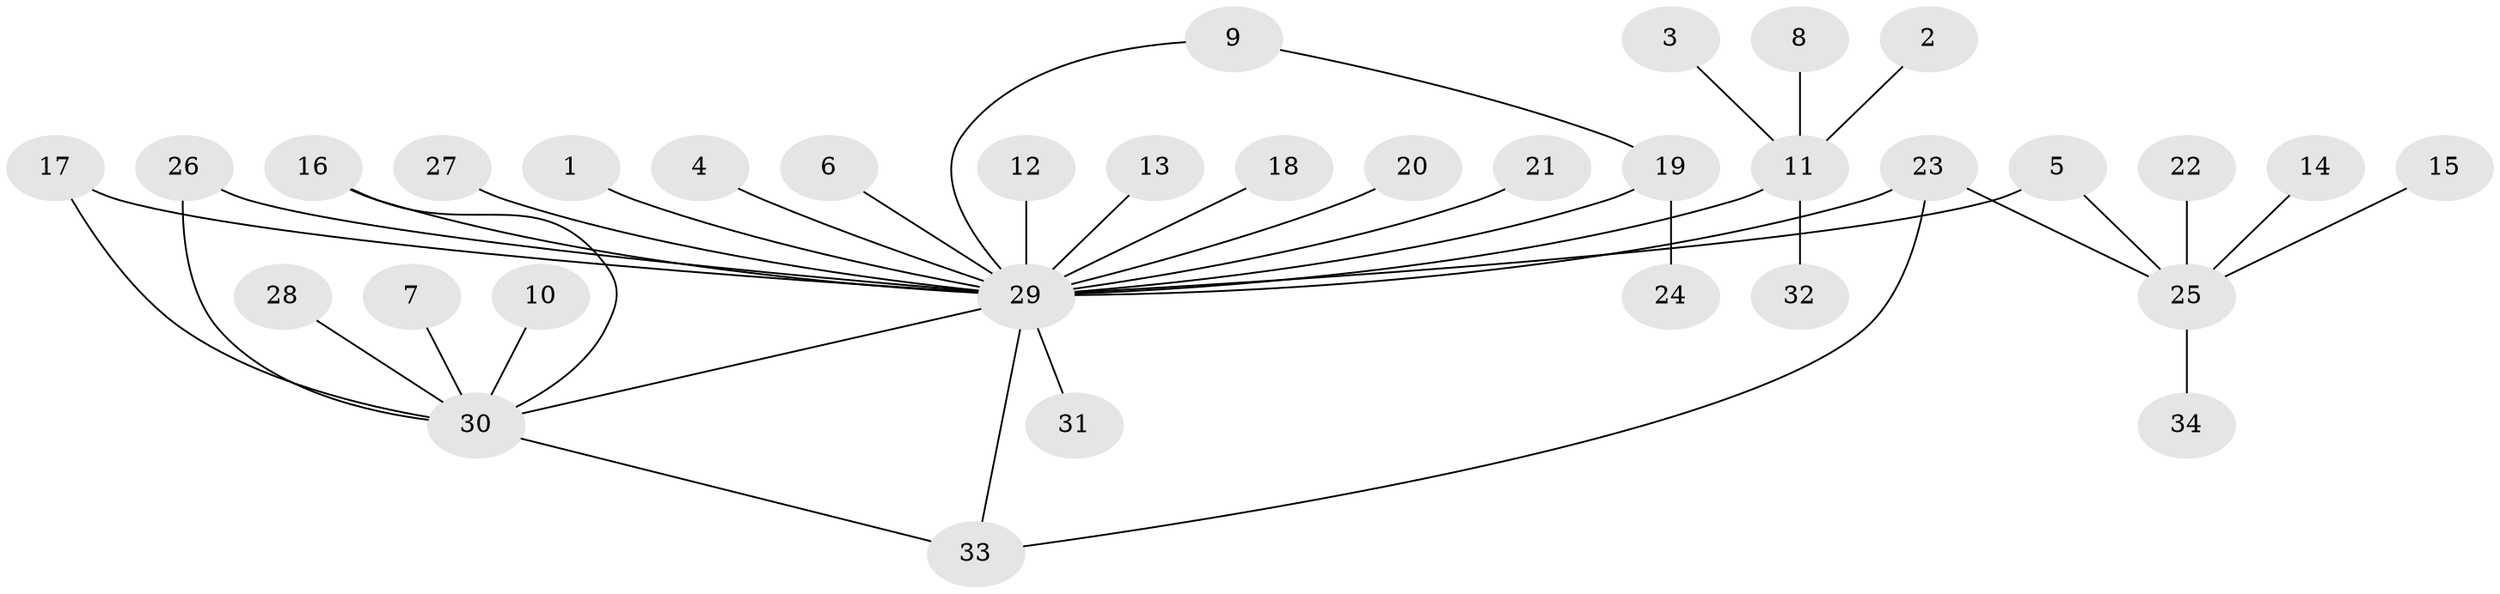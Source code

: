 // original degree distribution, {2: 0.14705882352941177, 8: 0.029411764705882353, 25: 0.014705882352941176, 10: 0.014705882352941176, 5: 0.029411764705882353, 4: 0.029411764705882353, 1: 0.6470588235294118, 3: 0.07352941176470588, 6: 0.014705882352941176}
// Generated by graph-tools (version 1.1) at 2025/01/03/09/25 03:01:42]
// undirected, 34 vertices, 40 edges
graph export_dot {
graph [start="1"]
  node [color=gray90,style=filled];
  1;
  2;
  3;
  4;
  5;
  6;
  7;
  8;
  9;
  10;
  11;
  12;
  13;
  14;
  15;
  16;
  17;
  18;
  19;
  20;
  21;
  22;
  23;
  24;
  25;
  26;
  27;
  28;
  29;
  30;
  31;
  32;
  33;
  34;
  1 -- 29 [weight=1.0];
  2 -- 11 [weight=1.0];
  3 -- 11 [weight=1.0];
  4 -- 29 [weight=1.0];
  5 -- 25 [weight=1.0];
  5 -- 29 [weight=1.0];
  6 -- 29 [weight=1.0];
  7 -- 30 [weight=1.0];
  8 -- 11 [weight=1.0];
  9 -- 19 [weight=1.0];
  9 -- 29 [weight=1.0];
  10 -- 30 [weight=1.0];
  11 -- 29 [weight=1.0];
  11 -- 32 [weight=1.0];
  12 -- 29 [weight=1.0];
  13 -- 29 [weight=1.0];
  14 -- 25 [weight=1.0];
  15 -- 25 [weight=1.0];
  16 -- 29 [weight=1.0];
  16 -- 30 [weight=1.0];
  17 -- 29 [weight=1.0];
  17 -- 30 [weight=1.0];
  18 -- 29 [weight=1.0];
  19 -- 24 [weight=1.0];
  19 -- 29 [weight=1.0];
  20 -- 29 [weight=2.0];
  21 -- 29 [weight=1.0];
  22 -- 25 [weight=1.0];
  23 -- 25 [weight=1.0];
  23 -- 29 [weight=1.0];
  23 -- 33 [weight=1.0];
  25 -- 34 [weight=1.0];
  26 -- 29 [weight=1.0];
  26 -- 30 [weight=1.0];
  27 -- 29 [weight=1.0];
  28 -- 30 [weight=1.0];
  29 -- 30 [weight=1.0];
  29 -- 31 [weight=1.0];
  29 -- 33 [weight=1.0];
  30 -- 33 [weight=1.0];
}
